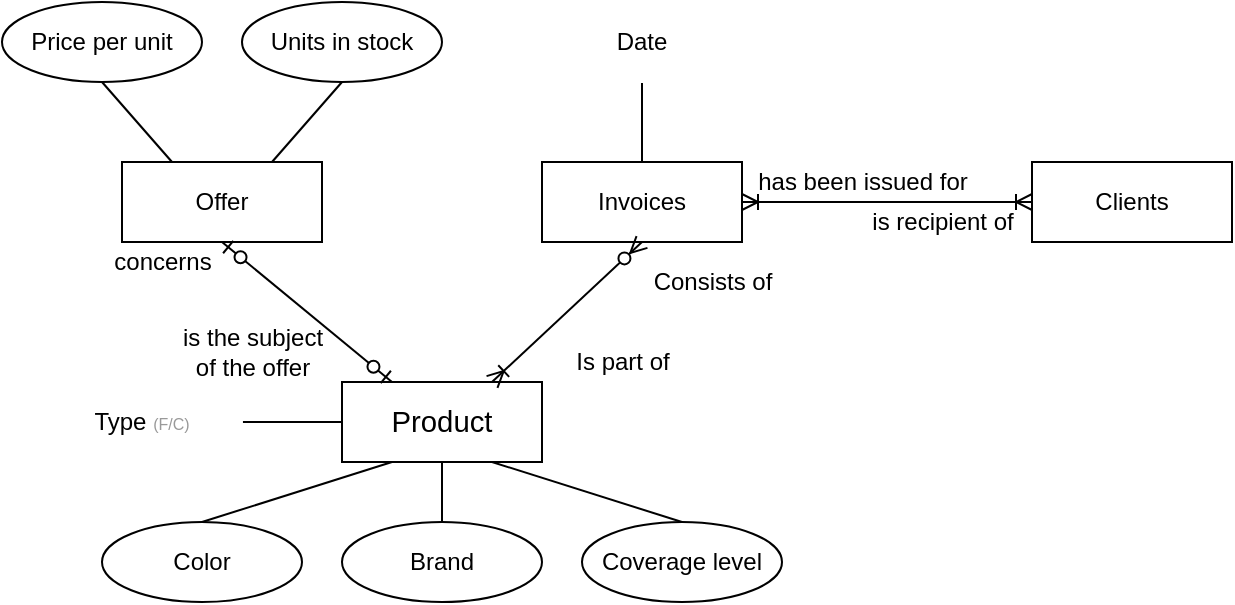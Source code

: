 <mxfile version="13.10.0" type="embed">
    <diagram id="I3wex4niQxwdPpj7cyRc" name="Page-1">
        <mxGraphModel dx="825" dy="479" grid="1" gridSize="10" guides="1" tooltips="1" connect="1" arrows="1" fold="1" page="1" pageScale="1" pageWidth="827" pageHeight="1169" math="0" shadow="0">
            <root>
                <mxCell id="0"/>
                <mxCell id="1" parent="0"/>
                <mxCell id="1wxJ6Ee9MIY7df9GgSbu-2" value="Invoices" style="rounded=0;arcSize=10;whiteSpace=wrap;html=1;align=center;" parent="1" vertex="1">
                    <mxGeometry x="440" y="140" width="100" height="40" as="geometry"/>
                </mxCell>
                <mxCell id="1wxJ6Ee9MIY7df9GgSbu-3" value="Color" style="ellipse;whiteSpace=wrap;html=1;align=center;" parent="1" vertex="1">
                    <mxGeometry x="220" y="320" width="100" height="40" as="geometry"/>
                </mxCell>
                <mxCell id="1wxJ6Ee9MIY7df9GgSbu-6" value="Offer" style="rounded=0;arcSize=10;whiteSpace=wrap;html=1;align=center;" parent="1" vertex="1">
                    <mxGeometry x="230" y="140" width="100" height="40" as="geometry"/>
                </mxCell>
                <mxCell id="1wxJ6Ee9MIY7df9GgSbu-10" value="&lt;span lang=&quot;PL&quot; style=&quot;font-size: 11.0pt ; line-height: 107% ; font-family: &amp;#34;calibri&amp;#34; , sans-serif&quot;&gt;Product&lt;/span&gt;" style="rounded=0;arcSize=10;whiteSpace=wrap;html=1;align=center;" parent="1" vertex="1">
                    <mxGeometry x="340" y="250" width="100" height="40" as="geometry"/>
                </mxCell>
                <mxCell id="1wxJ6Ee9MIY7df9GgSbu-12" value="Clients" style="rounded=0;arcSize=10;whiteSpace=wrap;html=1;align=center;" parent="1" vertex="1">
                    <mxGeometry x="685" y="140" width="100" height="40" as="geometry"/>
                </mxCell>
                <mxCell id="1wxJ6Ee9MIY7df9GgSbu-17" value="" style="endArrow=none;html=1;rounded=0;exitX=0.25;exitY=1;exitDx=0;exitDy=0;entryX=0.5;entryY=0;entryDx=0;entryDy=0;" parent="1" source="1wxJ6Ee9MIY7df9GgSbu-10" target="1wxJ6Ee9MIY7df9GgSbu-3" edge="1">
                    <mxGeometry relative="1" as="geometry">
                        <mxPoint x="340" y="270" as="sourcePoint"/>
                        <mxPoint x="500" y="270" as="targetPoint"/>
                    </mxGeometry>
                </mxCell>
                <mxCell id="1wxJ6Ee9MIY7df9GgSbu-18" value="" style="endArrow=none;html=1;rounded=0;exitX=0.5;exitY=1;exitDx=0;exitDy=0;entryX=0.5;entryY=0;entryDx=0;entryDy=0;" parent="1" source="1wxJ6Ee9MIY7df9GgSbu-10" target="1wxJ6Ee9MIY7df9GgSbu-30" edge="1">
                    <mxGeometry relative="1" as="geometry">
                        <mxPoint x="322.5" y="360" as="sourcePoint"/>
                        <mxPoint x="354.645" y="385.858" as="targetPoint"/>
                    </mxGeometry>
                </mxCell>
                <mxCell id="1wxJ6Ee9MIY7df9GgSbu-19" value="" style="endArrow=none;html=1;rounded=0;exitX=0.75;exitY=1;exitDx=0;exitDy=0;entryX=0.5;entryY=0;entryDx=0;entryDy=0;" parent="1" source="1wxJ6Ee9MIY7df9GgSbu-10" target="1wxJ6Ee9MIY7df9GgSbu-31" edge="1">
                    <mxGeometry relative="1" as="geometry">
                        <mxPoint x="385" y="360" as="sourcePoint"/>
                        <mxPoint x="465" y="360" as="targetPoint"/>
                    </mxGeometry>
                </mxCell>
                <mxCell id="1wxJ6Ee9MIY7df9GgSbu-28" value="" style="edgeStyle=entityRelationEdgeStyle;fontSize=12;html=1;endArrow=ERoneToMany;startArrow=ERoneToMany;exitX=1;exitY=0.5;exitDx=0;exitDy=0;entryX=0;entryY=0.5;entryDx=0;entryDy=0;startFill=0;" parent="1" source="1wxJ6Ee9MIY7df9GgSbu-2" target="1wxJ6Ee9MIY7df9GgSbu-12" edge="1">
                    <mxGeometry width="100" height="100" relative="1" as="geometry">
                        <mxPoint x="610" y="190" as="sourcePoint"/>
                        <mxPoint x="600" y="230" as="targetPoint"/>
                    </mxGeometry>
                </mxCell>
                <mxCell id="1wxJ6Ee9MIY7df9GgSbu-30" value="Brand" style="ellipse;whiteSpace=wrap;html=1;align=center;" parent="1" vertex="1">
                    <mxGeometry x="340" y="320" width="100" height="40" as="geometry"/>
                </mxCell>
                <mxCell id="1wxJ6Ee9MIY7df9GgSbu-31" value="Coverage level" style="ellipse;whiteSpace=wrap;html=1;align=center;" parent="1" vertex="1">
                    <mxGeometry x="460" y="320" width="100" height="40" as="geometry"/>
                </mxCell>
                <mxCell id="1wxJ6Ee9MIY7df9GgSbu-32" value="Price per unit" style="ellipse;whiteSpace=wrap;html=1;align=center;" parent="1" vertex="1">
                    <mxGeometry x="170" y="60" width="100" height="40" as="geometry"/>
                </mxCell>
                <mxCell id="1wxJ6Ee9MIY7df9GgSbu-33" value="Units in stock" style="ellipse;whiteSpace=wrap;html=1;align=center;" parent="1" vertex="1">
                    <mxGeometry x="290" y="60" width="100" height="40" as="geometry"/>
                </mxCell>
                <mxCell id="1wxJ6Ee9MIY7df9GgSbu-34" value="" style="endArrow=none;html=1;rounded=0;entryX=0.25;entryY=0;entryDx=0;entryDy=0;exitX=0.5;exitY=1;exitDx=0;exitDy=0;" parent="1" source="1wxJ6Ee9MIY7df9GgSbu-32" target="1wxJ6Ee9MIY7df9GgSbu-6" edge="1">
                    <mxGeometry relative="1" as="geometry">
                        <mxPoint x="125" y="210" as="sourcePoint"/>
                        <mxPoint x="285" y="210" as="targetPoint"/>
                    </mxGeometry>
                </mxCell>
                <mxCell id="1wxJ6Ee9MIY7df9GgSbu-35" value="" style="endArrow=none;html=1;rounded=0;entryX=0.75;entryY=0;entryDx=0;entryDy=0;exitX=0.5;exitY=1;exitDx=0;exitDy=0;" parent="1" source="1wxJ6Ee9MIY7df9GgSbu-33" target="1wxJ6Ee9MIY7df9GgSbu-6" edge="1">
                    <mxGeometry relative="1" as="geometry">
                        <mxPoint x="340" y="100" as="sourcePoint"/>
                        <mxPoint x="355" y="140" as="targetPoint"/>
                    </mxGeometry>
                </mxCell>
                <mxCell id="1wxJ6Ee9MIY7df9GgSbu-36" value="" style="fontSize=12;html=1;endArrow=ERzeroToOne;startArrow=ERzeroToOne;entryX=0.5;entryY=1;entryDx=0;entryDy=0;exitX=0.25;exitY=0;exitDx=0;exitDy=0;startFill=1;" parent="1" source="1wxJ6Ee9MIY7df9GgSbu-10" target="1wxJ6Ee9MIY7df9GgSbu-6" edge="1">
                    <mxGeometry width="100" height="100" relative="1" as="geometry">
                        <mxPoint x="260" y="200" as="sourcePoint"/>
                        <mxPoint x="265" y="170" as="targetPoint"/>
                    </mxGeometry>
                </mxCell>
                <mxCell id="1wxJ6Ee9MIY7df9GgSbu-38" value="" style="edgeStyle=none;rounded=0;orthogonalLoop=1;jettySize=auto;html=1;startArrow=none;startFill=0;endArrow=none;endFill=0;entryX=0.5;entryY=0;entryDx=0;entryDy=0;exitX=0.5;exitY=1;exitDx=0;exitDy=0;" parent="1" source="1wxJ6Ee9MIY7df9GgSbu-37" target="1wxJ6Ee9MIY7df9GgSbu-2" edge="1">
                    <mxGeometry relative="1" as="geometry">
                        <mxPoint x="560" y="100" as="sourcePoint"/>
                    </mxGeometry>
                </mxCell>
                <mxCell id="1wxJ6Ee9MIY7df9GgSbu-37" value="Date" style="ellipse;whiteSpace=wrap;html=1;align=center;rounded=0;strokeColor=#FFFFFF;" parent="1" vertex="1">
                    <mxGeometry x="440" y="60" width="100" height="40" as="geometry"/>
                </mxCell>
                <mxCell id="1wxJ6Ee9MIY7df9GgSbu-41" value="" style="edgeStyle=none;rounded=0;orthogonalLoop=1;jettySize=auto;html=1;startArrow=none;startFill=0;endArrow=none;endFill=0;entryX=0;entryY=0.5;entryDx=0;entryDy=0;" parent="1" source="1wxJ6Ee9MIY7df9GgSbu-40" target="1wxJ6Ee9MIY7df9GgSbu-10" edge="1">
                    <mxGeometry relative="1" as="geometry"/>
                </mxCell>
                <mxCell id="1wxJ6Ee9MIY7df9GgSbu-40" value="Type &lt;font style=&quot;font-size: 8px&quot; color=&quot;#999999&quot;&gt;(F/C)&lt;/font&gt;" style="ellipse;whiteSpace=wrap;html=1;align=center;rounded=0;strokeColor=#FFFFFF;" parent="1" vertex="1">
                    <mxGeometry x="190" y="250" width="100" height="40" as="geometry"/>
                </mxCell>
                <mxCell id="1wxJ6Ee9MIY7df9GgSbu-44" value="has been issued for" style="text;html=1;align=center;verticalAlign=middle;resizable=0;points=[];autosize=1;" parent="1" vertex="1">
                    <mxGeometry x="540" y="140" width="120" height="20" as="geometry"/>
                </mxCell>
                <mxCell id="1wxJ6Ee9MIY7df9GgSbu-45" value="is recipient of" style="text;html=1;align=center;verticalAlign=middle;resizable=0;points=[];autosize=1;" parent="1" vertex="1">
                    <mxGeometry x="595" y="160" width="90" height="20" as="geometry"/>
                </mxCell>
                <mxCell id="4" value="" style="fontSize=12;html=1;endArrow=ERzeroToMany;startArrow=ERoneToMany;startFill=0;endFill=1;exitX=0.75;exitY=0;exitDx=0;exitDy=0;entryX=0.5;entryY=1;entryDx=0;entryDy=0;" edge="1" parent="1" source="1wxJ6Ee9MIY7df9GgSbu-10" target="1wxJ6Ee9MIY7df9GgSbu-2">
                    <mxGeometry width="100" height="100" relative="1" as="geometry">
                        <mxPoint x="450" y="310" as="sourcePoint"/>
                        <mxPoint x="450" y="170" as="targetPoint"/>
                    </mxGeometry>
                </mxCell>
                <mxCell id="5" value="Consists of" style="text;html=1;align=center;verticalAlign=middle;resizable=0;points=[];autosize=1;" vertex="1" parent="1">
                    <mxGeometry x="490" y="190" width="70" height="20" as="geometry"/>
                </mxCell>
                <mxCell id="6" value="Is part of" style="text;html=1;align=center;verticalAlign=middle;resizable=0;points=[];autosize=1;" vertex="1" parent="1">
                    <mxGeometry x="450" y="230" width="60" height="20" as="geometry"/>
                </mxCell>
                <mxCell id="10" value="concerns" style="text;html=1;align=center;verticalAlign=middle;resizable=0;points=[];autosize=1;" vertex="1" parent="1">
                    <mxGeometry x="220" y="180" width="60" height="20" as="geometry"/>
                </mxCell>
                <mxCell id="11" value="is the subject&lt;br&gt;of the offer" style="text;html=1;align=center;verticalAlign=middle;resizable=0;points=[];autosize=1;" vertex="1" parent="1">
                    <mxGeometry x="250" y="220" width="90" height="30" as="geometry"/>
                </mxCell>
            </root>
        </mxGraphModel>
    </diagram>
</mxfile>